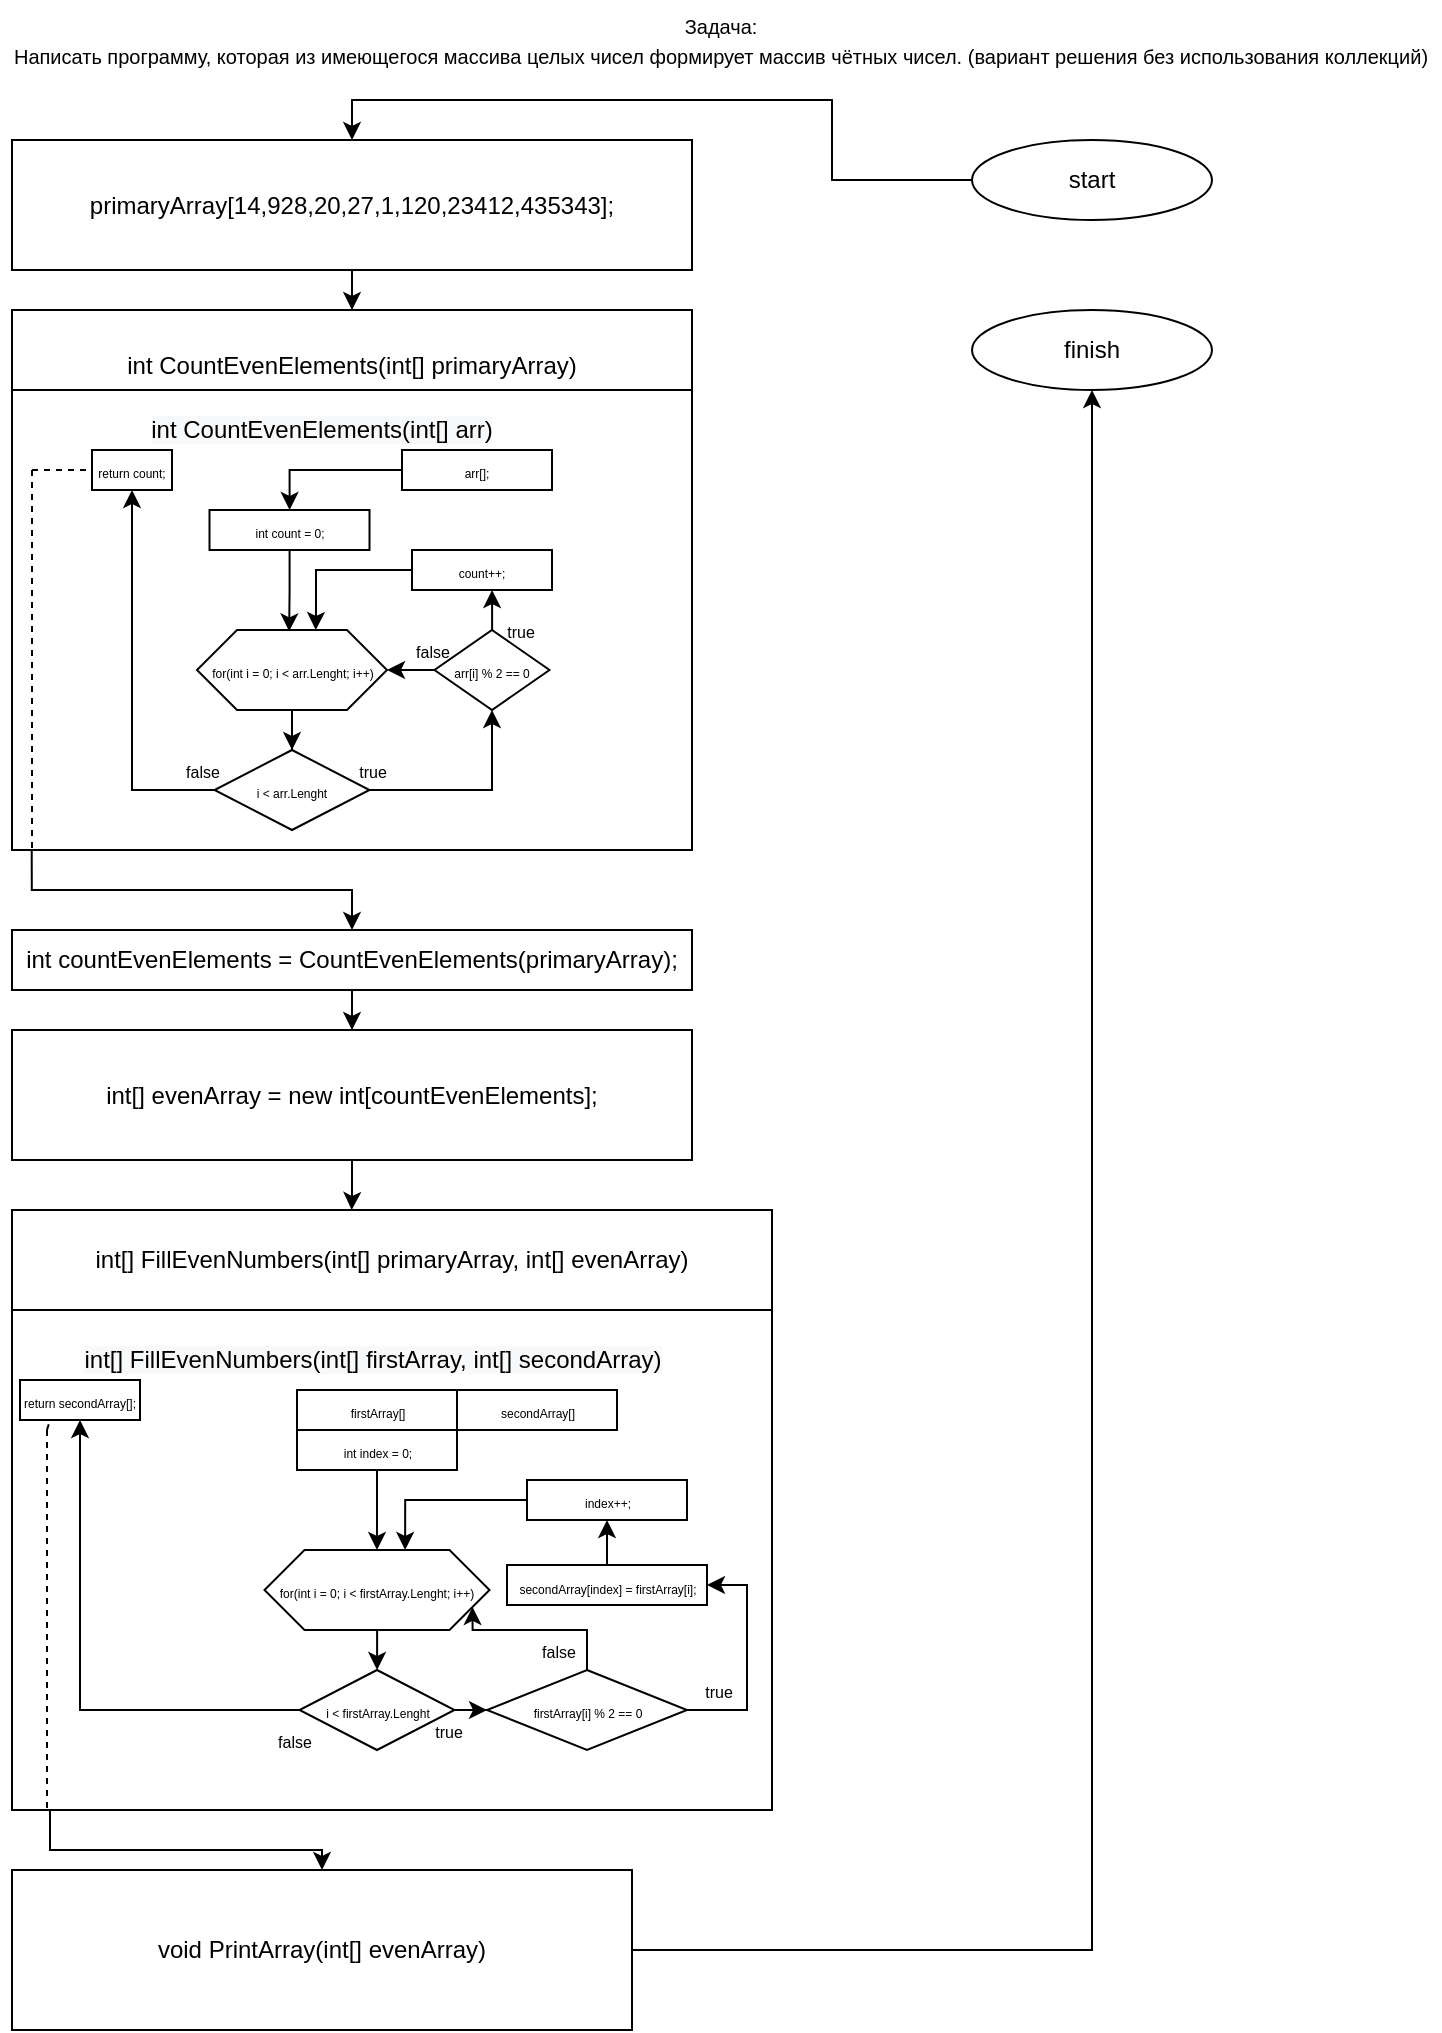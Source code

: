 <mxfile version="15.7.3" type="github"><diagram id="CziePLuko37IPB6mAelz" name="Страница 1"><mxGraphModel dx="1037" dy="559" grid="1" gridSize="10" guides="1" tooltips="1" connect="1" arrows="1" fold="1" page="1" pageScale="1" pageWidth="827" pageHeight="1169" math="0" shadow="0"><root><mxCell id="0"/><mxCell id="1" parent="0"/><mxCell id="CxTOaIEjdbzHhsI-iZbX-1" value="&lt;font style=&quot;font-size: 10px&quot;&gt;Задача:&lt;br&gt;Написать программу, которая из имеющегося массива целых чисел формирует массив чётных чисел. (вариант решения без использования коллекций)&lt;/font&gt;" style="text;html=1;align=center;verticalAlign=middle;resizable=0;points=[];autosize=1;" vertex="1" parent="1"><mxGeometry x="250" y="150" width="720" height="40" as="geometry"/></mxCell><mxCell id="CxTOaIEjdbzHhsI-iZbX-2" value="" style="edgeStyle=orthogonalEdgeStyle;rounded=0;orthogonalLoop=1;jettySize=auto;html=1;exitX=0.5;exitY=1;exitDx=0;exitDy=0;" edge="1" parent="1" source="CxTOaIEjdbzHhsI-iZbX-12" target="CxTOaIEjdbzHhsI-iZbX-10"><mxGeometry relative="1" as="geometry"><mxPoint x="566" y="350" as="sourcePoint"/></mxGeometry></mxCell><mxCell id="CxTOaIEjdbzHhsI-iZbX-3" style="edgeStyle=orthogonalEdgeStyle;rounded=0;orthogonalLoop=1;jettySize=auto;html=1;entryX=0.5;entryY=0;entryDx=0;entryDy=0;" edge="1" parent="1" source="CxTOaIEjdbzHhsI-iZbX-4" target="CxTOaIEjdbzHhsI-iZbX-6"><mxGeometry relative="1" as="geometry"/></mxCell><mxCell id="CxTOaIEjdbzHhsI-iZbX-4" value="start" style="ellipse;whiteSpace=wrap;html=1;" vertex="1" parent="1"><mxGeometry x="736" y="220" width="120" height="40" as="geometry"/></mxCell><mxCell id="CxTOaIEjdbzHhsI-iZbX-5" value="" style="edgeStyle=orthogonalEdgeStyle;rounded=0;orthogonalLoop=1;jettySize=auto;html=1;" edge="1" parent="1" source="CxTOaIEjdbzHhsI-iZbX-6" target="CxTOaIEjdbzHhsI-iZbX-64"><mxGeometry relative="1" as="geometry"/></mxCell><mxCell id="CxTOaIEjdbzHhsI-iZbX-6" value="primaryArray[14,928,20,27,1,120,23412,435343];" style="rounded=0;whiteSpace=wrap;html=1;" vertex="1" parent="1"><mxGeometry x="256" y="220" width="340" height="65" as="geometry"/></mxCell><mxCell id="CxTOaIEjdbzHhsI-iZbX-7" style="edgeStyle=orthogonalEdgeStyle;rounded=0;orthogonalLoop=1;jettySize=auto;html=1;entryX=0.5;entryY=0;entryDx=0;entryDy=0;exitX=0.029;exitY=1;exitDx=0;exitDy=0;exitPerimeter=0;" edge="1" parent="1" source="CxTOaIEjdbzHhsI-iZbX-8" target="CxTOaIEjdbzHhsI-iZbX-12"><mxGeometry relative="1" as="geometry"/></mxCell><mxCell id="CxTOaIEjdbzHhsI-iZbX-8" value="" style="rounded=0;whiteSpace=wrap;html=1;" vertex="1" parent="1"><mxGeometry x="256" y="345" width="340" height="230" as="geometry"/></mxCell><mxCell id="CxTOaIEjdbzHhsI-iZbX-9" style="edgeStyle=orthogonalEdgeStyle;rounded=0;orthogonalLoop=1;jettySize=auto;html=1;entryX=0.447;entryY=0;entryDx=0;entryDy=0;entryPerimeter=0;" edge="1" parent="1" source="CxTOaIEjdbzHhsI-iZbX-10" target="CxTOaIEjdbzHhsI-iZbX-11"><mxGeometry relative="1" as="geometry"/></mxCell><mxCell id="CxTOaIEjdbzHhsI-iZbX-10" value="int[] evenArray = new int[countEvenElements];" style="rounded=0;whiteSpace=wrap;html=1;" vertex="1" parent="1"><mxGeometry x="256" y="665" width="340" height="65" as="geometry"/></mxCell><mxCell id="CxTOaIEjdbzHhsI-iZbX-11" value="int[] FillEvenNumbers(int[] primaryArray, int[] evenArray)" style="rounded=0;whiteSpace=wrap;html=1;" vertex="1" parent="1"><mxGeometry x="256" y="755" width="380" height="50" as="geometry"/></mxCell><mxCell id="CxTOaIEjdbzHhsI-iZbX-12" value="int countEvenElements = CountEvenElements(primaryArray);" style="rounded=0;whiteSpace=wrap;html=1;" vertex="1" parent="1"><mxGeometry x="256" y="615" width="340" height="30" as="geometry"/></mxCell><mxCell id="CxTOaIEjdbzHhsI-iZbX-13" value="" style="edgeStyle=orthogonalEdgeStyle;rounded=0;orthogonalLoop=1;jettySize=auto;html=1;" edge="1" parent="1" source="CxTOaIEjdbzHhsI-iZbX-14" target="CxTOaIEjdbzHhsI-iZbX-15"><mxGeometry relative="1" as="geometry"/></mxCell><mxCell id="CxTOaIEjdbzHhsI-iZbX-14" value="void PrintArray(int[] evenArray)" style="rounded=0;whiteSpace=wrap;html=1;" vertex="1" parent="1"><mxGeometry x="256" y="1085" width="310" height="80" as="geometry"/></mxCell><mxCell id="CxTOaIEjdbzHhsI-iZbX-15" value="finish" style="ellipse;whiteSpace=wrap;html=1;rounded=0;" vertex="1" parent="1"><mxGeometry x="736" y="305" width="120" height="40" as="geometry"/></mxCell><mxCell id="CxTOaIEjdbzHhsI-iZbX-16" value="&lt;span style=&quot;color: rgb(0 , 0 , 0) ; font-family: &amp;#34;helvetica&amp;#34; ; font-size: 12px ; font-style: normal ; font-weight: 400 ; letter-spacing: normal ; text-align: center ; text-indent: 0px ; text-transform: none ; word-spacing: 0px ; background-color: rgb(248 , 249 , 250) ; display: inline ; float: none&quot;&gt;int CountEvenElements(int[] arr)&lt;/span&gt;" style="text;html=1;strokeColor=none;fillColor=none;align=center;verticalAlign=middle;whiteSpace=wrap;rounded=0;" vertex="1" parent="1"><mxGeometry x="286" y="355" width="250" height="20" as="geometry"/></mxCell><mxCell id="CxTOaIEjdbzHhsI-iZbX-17" value="" style="edgeStyle=orthogonalEdgeStyle;rounded=0;orthogonalLoop=1;jettySize=auto;html=1;exitX=0;exitY=0.5;exitDx=0;exitDy=0;" edge="1" parent="1" source="CxTOaIEjdbzHhsI-iZbX-18" target="CxTOaIEjdbzHhsI-iZbX-20"><mxGeometry relative="1" as="geometry"><mxPoint x="516" y="395" as="sourcePoint"/></mxGeometry></mxCell><mxCell id="CxTOaIEjdbzHhsI-iZbX-18" value="&lt;font style=&quot;font-size: 6px&quot;&gt;arr[];&lt;/font&gt;" style="rounded=0;whiteSpace=wrap;html=1;" vertex="1" parent="1"><mxGeometry x="451" y="375" width="75" height="20" as="geometry"/></mxCell><mxCell id="CxTOaIEjdbzHhsI-iZbX-19" style="edgeStyle=orthogonalEdgeStyle;rounded=0;orthogonalLoop=1;jettySize=auto;html=1;entryX=0.485;entryY=0.017;entryDx=0;entryDy=0;entryPerimeter=0;" edge="1" parent="1" source="CxTOaIEjdbzHhsI-iZbX-20" target="CxTOaIEjdbzHhsI-iZbX-22"><mxGeometry relative="1" as="geometry"/></mxCell><mxCell id="CxTOaIEjdbzHhsI-iZbX-20" value="&lt;font style=&quot;font-size: 6px&quot;&gt;int count = 0;&lt;/font&gt;" style="rounded=0;whiteSpace=wrap;html=1;" vertex="1" parent="1"><mxGeometry x="354.75" y="405" width="80" height="20" as="geometry"/></mxCell><mxCell id="CxTOaIEjdbzHhsI-iZbX-21" style="edgeStyle=orthogonalEdgeStyle;rounded=0;orthogonalLoop=1;jettySize=auto;html=1;entryX=0.5;entryY=0;entryDx=0;entryDy=0;" edge="1" parent="1" source="CxTOaIEjdbzHhsI-iZbX-22" target="CxTOaIEjdbzHhsI-iZbX-25"><mxGeometry relative="1" as="geometry"/></mxCell><mxCell id="CxTOaIEjdbzHhsI-iZbX-22" value="&lt;font style=&quot;font-size: 6px&quot;&gt;for(int i = 0; i &amp;lt; arr.Lenght; i++)&lt;/font&gt;" style="shape=hexagon;perimeter=hexagonPerimeter2;whiteSpace=wrap;html=1;fixedSize=1;" vertex="1" parent="1"><mxGeometry x="348.5" y="465" width="95" height="40" as="geometry"/></mxCell><mxCell id="CxTOaIEjdbzHhsI-iZbX-23" style="edgeStyle=orthogonalEdgeStyle;rounded=0;orthogonalLoop=1;jettySize=auto;html=1;entryX=0.5;entryY=1;entryDx=0;entryDy=0;" edge="1" parent="1" source="CxTOaIEjdbzHhsI-iZbX-25" target="CxTOaIEjdbzHhsI-iZbX-26"><mxGeometry relative="1" as="geometry"/></mxCell><mxCell id="CxTOaIEjdbzHhsI-iZbX-24" style="edgeStyle=orthogonalEdgeStyle;rounded=0;orthogonalLoop=1;jettySize=auto;html=1;entryX=0.5;entryY=1;entryDx=0;entryDy=0;" edge="1" parent="1" source="CxTOaIEjdbzHhsI-iZbX-25" target="CxTOaIEjdbzHhsI-iZbX-33"><mxGeometry relative="1" as="geometry"><mxPoint x="518" y="507" as="targetPoint"/></mxGeometry></mxCell><mxCell id="CxTOaIEjdbzHhsI-iZbX-25" value="&lt;font style=&quot;font-size: 6px&quot;&gt;i &amp;lt; arr.Lenght&lt;/font&gt;" style="rhombus;whiteSpace=wrap;html=1;" vertex="1" parent="1"><mxGeometry x="357.25" y="525" width="77.5" height="40" as="geometry"/></mxCell><mxCell id="CxTOaIEjdbzHhsI-iZbX-26" value="&lt;font style=&quot;font-size: 6px&quot;&gt;return count;&lt;/font&gt;" style="rounded=0;whiteSpace=wrap;html=1;" vertex="1" parent="1"><mxGeometry x="296" y="375" width="40" height="20" as="geometry"/></mxCell><mxCell id="CxTOaIEjdbzHhsI-iZbX-27" value="&lt;font style=&quot;font-size: 8px&quot;&gt;false&lt;/font&gt;" style="text;html=1;align=center;verticalAlign=middle;resizable=0;points=[];autosize=1;" vertex="1" parent="1"><mxGeometry x="336" y="525" width="30" height="20" as="geometry"/></mxCell><mxCell id="CxTOaIEjdbzHhsI-iZbX-28" value="" style="edgeStyle=orthogonalEdgeStyle;rounded=0;orthogonalLoop=1;jettySize=auto;html=1;entryX=0.625;entryY=0;entryDx=0;entryDy=0;" edge="1" parent="1" source="CxTOaIEjdbzHhsI-iZbX-29" target="CxTOaIEjdbzHhsI-iZbX-22"><mxGeometry relative="1" as="geometry"><mxPoint x="396" y="445" as="targetPoint"/><Array as="points"><mxPoint x="408" y="435"/><mxPoint x="408" y="455"/></Array></mxGeometry></mxCell><mxCell id="CxTOaIEjdbzHhsI-iZbX-29" value="&lt;font style=&quot;font-size: 6px&quot;&gt;count++;&lt;/font&gt;" style="rounded=0;whiteSpace=wrap;html=1;" vertex="1" parent="1"><mxGeometry x="456" y="425" width="70" height="20" as="geometry"/></mxCell><mxCell id="CxTOaIEjdbzHhsI-iZbX-30" value="&lt;font style=&quot;font-size: 8px&quot;&gt;true&lt;/font&gt;" style="text;html=1;align=center;verticalAlign=middle;resizable=0;points=[];autosize=1;" vertex="1" parent="1"><mxGeometry x="421" y="525" width="30" height="20" as="geometry"/></mxCell><mxCell id="CxTOaIEjdbzHhsI-iZbX-31" value="" style="edgeStyle=orthogonalEdgeStyle;rounded=0;orthogonalLoop=1;jettySize=auto;html=1;" edge="1" parent="1" source="CxTOaIEjdbzHhsI-iZbX-33" target="CxTOaIEjdbzHhsI-iZbX-22"><mxGeometry relative="1" as="geometry"/></mxCell><mxCell id="CxTOaIEjdbzHhsI-iZbX-32" value="" style="edgeStyle=orthogonalEdgeStyle;rounded=0;orthogonalLoop=1;jettySize=auto;html=1;" edge="1" parent="1" source="CxTOaIEjdbzHhsI-iZbX-33"><mxGeometry relative="1" as="geometry"><mxPoint x="496" y="445" as="targetPoint"/></mxGeometry></mxCell><mxCell id="CxTOaIEjdbzHhsI-iZbX-33" value="&lt;span style=&quot;font-size: 6px&quot;&gt;arr[i] % 2 == 0&lt;/span&gt;" style="rhombus;whiteSpace=wrap;html=1;" vertex="1" parent="1"><mxGeometry x="467.25" y="465" width="57.5" height="40" as="geometry"/></mxCell><mxCell id="CxTOaIEjdbzHhsI-iZbX-34" value="&lt;font style=&quot;font-size: 8px&quot;&gt;true&lt;/font&gt;" style="text;html=1;align=center;verticalAlign=middle;resizable=0;points=[];autosize=1;" vertex="1" parent="1"><mxGeometry x="494.75" y="455" width="30" height="20" as="geometry"/></mxCell><mxCell id="CxTOaIEjdbzHhsI-iZbX-35" value="&lt;font style=&quot;font-size: 8px&quot;&gt;false&lt;/font&gt;" style="text;html=1;align=center;verticalAlign=middle;resizable=0;points=[];autosize=1;" vertex="1" parent="1"><mxGeometry x="451" y="465" width="30" height="20" as="geometry"/></mxCell><mxCell id="CxTOaIEjdbzHhsI-iZbX-36" value="" style="endArrow=none;dashed=1;html=1;" edge="1" parent="1"><mxGeometry width="50" height="50" relative="1" as="geometry"><mxPoint x="266.001" y="385" as="sourcePoint"/><mxPoint x="266" y="575" as="targetPoint"/></mxGeometry></mxCell><mxCell id="CxTOaIEjdbzHhsI-iZbX-37" value="" style="endArrow=none;dashed=1;html=1;entryX=0;entryY=0.5;entryDx=0;entryDy=0;" edge="1" parent="1" target="CxTOaIEjdbzHhsI-iZbX-26"><mxGeometry width="50" height="50" relative="1" as="geometry"><mxPoint x="266" y="385" as="sourcePoint"/><mxPoint x="346" y="455" as="targetPoint"/></mxGeometry></mxCell><mxCell id="CxTOaIEjdbzHhsI-iZbX-38" value="" style="edgeStyle=orthogonalEdgeStyle;rounded=0;orthogonalLoop=1;jettySize=auto;html=1;exitX=0.05;exitY=1;exitDx=0;exitDy=0;exitPerimeter=0;" edge="1" parent="1" source="CxTOaIEjdbzHhsI-iZbX-39" target="CxTOaIEjdbzHhsI-iZbX-14"><mxGeometry relative="1" as="geometry"/></mxCell><mxCell id="CxTOaIEjdbzHhsI-iZbX-39" value="" style="rounded=0;whiteSpace=wrap;html=1;" vertex="1" parent="1"><mxGeometry x="256" y="805" width="380" height="250" as="geometry"/></mxCell><mxCell id="CxTOaIEjdbzHhsI-iZbX-40" value="&lt;span style=&quot;color: rgb(0 , 0 , 0) ; font-family: &amp;#34;helvetica&amp;#34; ; font-size: 12px ; font-style: normal ; font-weight: 400 ; letter-spacing: normal ; text-align: center ; text-indent: 0px ; text-transform: none ; word-spacing: 0px ; background-color: rgb(248 , 249 , 250) ; display: inline ; float: none&quot;&gt;int[] FillEvenNumbers(int[] firstArray, int[] secondArray)&lt;/span&gt;" style="text;html=1;strokeColor=none;fillColor=none;align=center;verticalAlign=middle;whiteSpace=wrap;rounded=0;" vertex="1" parent="1"><mxGeometry x="288.5" y="820" width="295" height="20" as="geometry"/></mxCell><mxCell id="CxTOaIEjdbzHhsI-iZbX-41" value="&lt;font style=&quot;font-size: 6px&quot;&gt;firstArray[]&lt;/font&gt;" style="rounded=0;whiteSpace=wrap;html=1;" vertex="1" parent="1"><mxGeometry x="398.5" y="845" width="80" height="20" as="geometry"/></mxCell><mxCell id="CxTOaIEjdbzHhsI-iZbX-42" style="edgeStyle=orthogonalEdgeStyle;rounded=0;orthogonalLoop=1;jettySize=auto;html=1;entryX=0.5;entryY=0;entryDx=0;entryDy=0;" edge="1" parent="1" source="CxTOaIEjdbzHhsI-iZbX-43" target="CxTOaIEjdbzHhsI-iZbX-45"><mxGeometry relative="1" as="geometry"/></mxCell><mxCell id="CxTOaIEjdbzHhsI-iZbX-43" value="&lt;font style=&quot;font-size: 6px&quot;&gt;int index = 0;&lt;/font&gt;" style="rounded=0;whiteSpace=wrap;html=1;" vertex="1" parent="1"><mxGeometry x="398.5" y="865" width="80" height="20" as="geometry"/></mxCell><mxCell id="CxTOaIEjdbzHhsI-iZbX-44" style="edgeStyle=orthogonalEdgeStyle;rounded=0;orthogonalLoop=1;jettySize=auto;html=1;entryX=0.5;entryY=0;entryDx=0;entryDy=0;" edge="1" parent="1" source="CxTOaIEjdbzHhsI-iZbX-45" target="CxTOaIEjdbzHhsI-iZbX-48"><mxGeometry relative="1" as="geometry"/></mxCell><mxCell id="CxTOaIEjdbzHhsI-iZbX-45" value="&lt;font style=&quot;font-size: 6px&quot;&gt;for(int i = 0; i &amp;lt; firstArray.Lenght; i++)&lt;/font&gt;" style="shape=hexagon;perimeter=hexagonPerimeter2;whiteSpace=wrap;html=1;fixedSize=1;" vertex="1" parent="1"><mxGeometry x="382.25" y="925" width="112.5" height="40" as="geometry"/></mxCell><mxCell id="CxTOaIEjdbzHhsI-iZbX-46" style="edgeStyle=orthogonalEdgeStyle;rounded=0;orthogonalLoop=1;jettySize=auto;html=1;entryX=0.5;entryY=1;entryDx=0;entryDy=0;" edge="1" parent="1" source="CxTOaIEjdbzHhsI-iZbX-48" target="CxTOaIEjdbzHhsI-iZbX-49"><mxGeometry relative="1" as="geometry"/></mxCell><mxCell id="CxTOaIEjdbzHhsI-iZbX-47" style="edgeStyle=orthogonalEdgeStyle;rounded=0;orthogonalLoop=1;jettySize=auto;html=1;entryX=0;entryY=0.5;entryDx=0;entryDy=0;" edge="1" parent="1" source="CxTOaIEjdbzHhsI-iZbX-48" target="CxTOaIEjdbzHhsI-iZbX-56"><mxGeometry relative="1" as="geometry"/></mxCell><mxCell id="CxTOaIEjdbzHhsI-iZbX-48" value="&lt;font style=&quot;font-size: 6px&quot;&gt;i &amp;lt; firstArray.Lenght&lt;/font&gt;" style="rhombus;whiteSpace=wrap;html=1;" vertex="1" parent="1"><mxGeometry x="399.75" y="985" width="77.5" height="40" as="geometry"/></mxCell><mxCell id="CxTOaIEjdbzHhsI-iZbX-49" value="&lt;font style=&quot;font-size: 6px&quot;&gt;return secondArray[];&lt;/font&gt;" style="rounded=0;whiteSpace=wrap;html=1;" vertex="1" parent="1"><mxGeometry x="260" y="840" width="60" height="20" as="geometry"/></mxCell><mxCell id="CxTOaIEjdbzHhsI-iZbX-50" value="&lt;font style=&quot;font-size: 8px&quot;&gt;false&lt;/font&gt;" style="text;html=1;align=center;verticalAlign=middle;resizable=0;points=[];autosize=1;" vertex="1" parent="1"><mxGeometry x="382.25" y="1010" width="30" height="20" as="geometry"/></mxCell><mxCell id="CxTOaIEjdbzHhsI-iZbX-51" style="edgeStyle=orthogonalEdgeStyle;rounded=0;orthogonalLoop=1;jettySize=auto;html=1;entryX=0.625;entryY=0;entryDx=0;entryDy=0;" edge="1" parent="1" source="CxTOaIEjdbzHhsI-iZbX-52" target="CxTOaIEjdbzHhsI-iZbX-45"><mxGeometry relative="1" as="geometry"/></mxCell><mxCell id="CxTOaIEjdbzHhsI-iZbX-52" value="&lt;font style=&quot;font-size: 6px&quot;&gt;index++;&lt;/font&gt;" style="rounded=0;whiteSpace=wrap;html=1;" vertex="1" parent="1"><mxGeometry x="513.5" y="890" width="80" height="20" as="geometry"/></mxCell><mxCell id="CxTOaIEjdbzHhsI-iZbX-53" value="&lt;font style=&quot;font-size: 8px&quot;&gt;true&lt;/font&gt;" style="text;html=1;align=center;verticalAlign=middle;resizable=0;points=[];autosize=1;" vertex="1" parent="1"><mxGeometry x="593.5" y="985" width="30" height="20" as="geometry"/></mxCell><mxCell id="CxTOaIEjdbzHhsI-iZbX-54" value="" style="edgeStyle=orthogonalEdgeStyle;rounded=0;orthogonalLoop=1;jettySize=auto;html=1;entryX=1;entryY=0.5;entryDx=0;entryDy=0;exitX=1;exitY=0.5;exitDx=0;exitDy=0;" edge="1" parent="1" source="CxTOaIEjdbzHhsI-iZbX-56" target="CxTOaIEjdbzHhsI-iZbX-63"><mxGeometry relative="1" as="geometry"/></mxCell><mxCell id="CxTOaIEjdbzHhsI-iZbX-55" style="edgeStyle=orthogonalEdgeStyle;rounded=0;orthogonalLoop=1;jettySize=auto;html=1;entryX=1;entryY=0.75;entryDx=0;entryDy=0;" edge="1" parent="1" source="CxTOaIEjdbzHhsI-iZbX-56" target="CxTOaIEjdbzHhsI-iZbX-45"><mxGeometry relative="1" as="geometry"/></mxCell><mxCell id="CxTOaIEjdbzHhsI-iZbX-56" value="&lt;span style=&quot;font-size: 6px&quot;&gt;firstArray[i] % 2 == 0&lt;/span&gt;" style="rhombus;whiteSpace=wrap;html=1;" vertex="1" parent="1"><mxGeometry x="493.5" y="985" width="100" height="40" as="geometry"/></mxCell><mxCell id="CxTOaIEjdbzHhsI-iZbX-57" value="&lt;font style=&quot;font-size: 8px&quot;&gt;true&lt;/font&gt;" style="text;html=1;align=center;verticalAlign=middle;resizable=0;points=[];autosize=1;" vertex="1" parent="1"><mxGeometry x="458.5" y="1005" width="30" height="20" as="geometry"/></mxCell><mxCell id="CxTOaIEjdbzHhsI-iZbX-58" value="&lt;font style=&quot;font-size: 8px&quot;&gt;false&lt;/font&gt;" style="text;html=1;align=center;verticalAlign=middle;resizable=0;points=[];autosize=1;" vertex="1" parent="1"><mxGeometry x="513.5" y="965" width="30" height="20" as="geometry"/></mxCell><mxCell id="CxTOaIEjdbzHhsI-iZbX-59" value="" style="endArrow=none;dashed=1;html=1;" edge="1" parent="1"><mxGeometry width="50" height="50" relative="1" as="geometry"><mxPoint x="273.501" y="865" as="sourcePoint"/><mxPoint x="273.5" y="1055" as="targetPoint"/></mxGeometry></mxCell><mxCell id="CxTOaIEjdbzHhsI-iZbX-60" value="" style="endArrow=none;dashed=1;html=1;entryX=0.25;entryY=1;entryDx=0;entryDy=0;" edge="1" parent="1" target="CxTOaIEjdbzHhsI-iZbX-49"><mxGeometry width="50" height="50" relative="1" as="geometry"><mxPoint x="273.5" y="865" as="sourcePoint"/><mxPoint x="353.5" y="935" as="targetPoint"/></mxGeometry></mxCell><mxCell id="CxTOaIEjdbzHhsI-iZbX-61" value="&lt;font style=&quot;font-size: 6px&quot;&gt;secondArray[]&lt;/font&gt;" style="rounded=0;whiteSpace=wrap;html=1;" vertex="1" parent="1"><mxGeometry x="478.5" y="845" width="80" height="20" as="geometry"/></mxCell><mxCell id="CxTOaIEjdbzHhsI-iZbX-62" value="" style="edgeStyle=orthogonalEdgeStyle;rounded=0;orthogonalLoop=1;jettySize=auto;html=1;entryX=0.5;entryY=1;entryDx=0;entryDy=0;" edge="1" parent="1" source="CxTOaIEjdbzHhsI-iZbX-63" target="CxTOaIEjdbzHhsI-iZbX-52"><mxGeometry relative="1" as="geometry"/></mxCell><mxCell id="CxTOaIEjdbzHhsI-iZbX-63" value="&lt;font style=&quot;font-size: 6px&quot;&gt;secondArray[index] = firstArray[i];&lt;/font&gt;" style="rounded=0;whiteSpace=wrap;html=1;" vertex="1" parent="1"><mxGeometry x="503.5" y="932.5" width="100" height="20" as="geometry"/></mxCell><mxCell id="CxTOaIEjdbzHhsI-iZbX-64" value="&lt;br&gt;&lt;span style=&quot;font-family: &amp;#34;helvetica&amp;#34;&quot;&gt;int CountEvenElements(int[] primaryArray)&lt;/span&gt;" style="rounded=0;whiteSpace=wrap;html=1;" vertex="1" parent="1"><mxGeometry x="256" y="305" width="340" height="40" as="geometry"/></mxCell></root></mxGraphModel></diagram></mxfile>